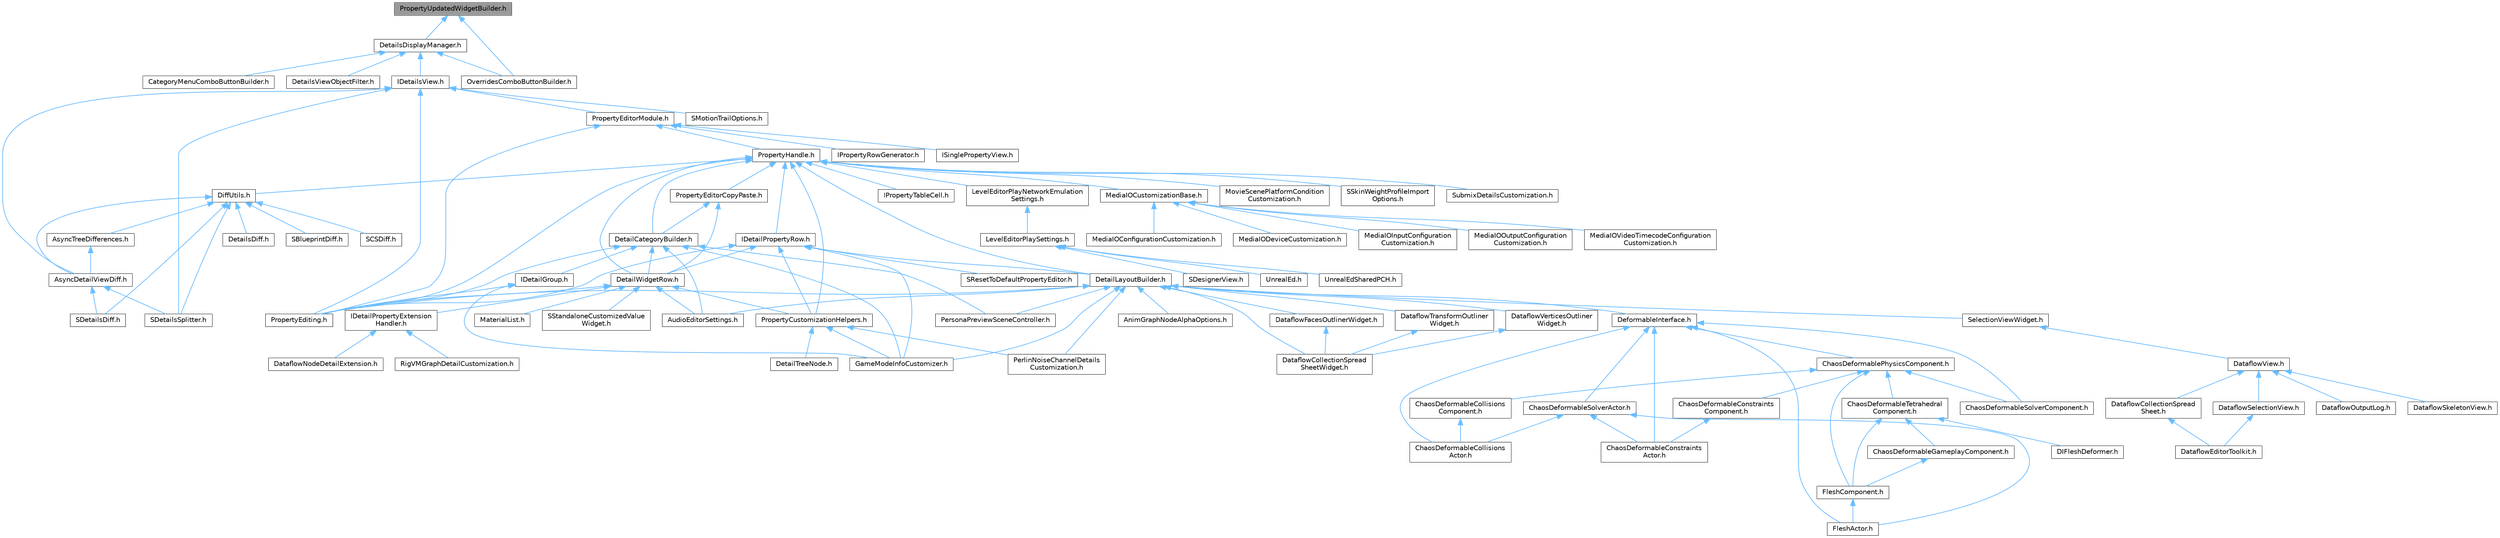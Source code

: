 digraph "PropertyUpdatedWidgetBuilder.h"
{
 // INTERACTIVE_SVG=YES
 // LATEX_PDF_SIZE
  bgcolor="transparent";
  edge [fontname=Helvetica,fontsize=10,labelfontname=Helvetica,labelfontsize=10];
  node [fontname=Helvetica,fontsize=10,shape=box,height=0.2,width=0.4];
  Node1 [id="Node000001",label="PropertyUpdatedWidgetBuilder.h",height=0.2,width=0.4,color="gray40", fillcolor="grey60", style="filled", fontcolor="black",tooltip=" "];
  Node1 -> Node2 [id="edge1_Node000001_Node000002",dir="back",color="steelblue1",style="solid",tooltip=" "];
  Node2 [id="Node000002",label="DetailsDisplayManager.h",height=0.2,width=0.4,color="grey40", fillcolor="white", style="filled",URL="$d3/db6/DetailsDisplayManager_8h.html",tooltip=" "];
  Node2 -> Node3 [id="edge2_Node000002_Node000003",dir="back",color="steelblue1",style="solid",tooltip=" "];
  Node3 [id="Node000003",label="CategoryMenuComboButtonBuilder.h",height=0.2,width=0.4,color="grey40", fillcolor="white", style="filled",URL="$df/d7b/CategoryMenuComboButtonBuilder_8h.html",tooltip=" "];
  Node2 -> Node4 [id="edge3_Node000002_Node000004",dir="back",color="steelblue1",style="solid",tooltip=" "];
  Node4 [id="Node000004",label="DetailsViewObjectFilter.h",height=0.2,width=0.4,color="grey40", fillcolor="white", style="filled",URL="$db/d34/DetailsViewObjectFilter_8h.html",tooltip=" "];
  Node2 -> Node5 [id="edge4_Node000002_Node000005",dir="back",color="steelblue1",style="solid",tooltip=" "];
  Node5 [id="Node000005",label="IDetailsView.h",height=0.2,width=0.4,color="grey40", fillcolor="white", style="filled",URL="$dd/d11/IDetailsView_8h.html",tooltip=" "];
  Node5 -> Node6 [id="edge5_Node000005_Node000006",dir="back",color="steelblue1",style="solid",tooltip=" "];
  Node6 [id="Node000006",label="AsyncDetailViewDiff.h",height=0.2,width=0.4,color="grey40", fillcolor="white", style="filled",URL="$dc/d54/AsyncDetailViewDiff_8h.html",tooltip=" "];
  Node6 -> Node7 [id="edge6_Node000006_Node000007",dir="back",color="steelblue1",style="solid",tooltip=" "];
  Node7 [id="Node000007",label="SDetailsDiff.h",height=0.2,width=0.4,color="grey40", fillcolor="white", style="filled",URL="$da/d09/SDetailsDiff_8h.html",tooltip=" "];
  Node6 -> Node8 [id="edge7_Node000006_Node000008",dir="back",color="steelblue1",style="solid",tooltip=" "];
  Node8 [id="Node000008",label="SDetailsSplitter.h",height=0.2,width=0.4,color="grey40", fillcolor="white", style="filled",URL="$d5/de5/SDetailsSplitter_8h.html",tooltip=" "];
  Node5 -> Node9 [id="edge8_Node000005_Node000009",dir="back",color="steelblue1",style="solid",tooltip=" "];
  Node9 [id="Node000009",label="PropertyEditing.h",height=0.2,width=0.4,color="grey40", fillcolor="white", style="filled",URL="$d9/d30/PropertyEditing_8h.html",tooltip=" "];
  Node5 -> Node10 [id="edge9_Node000005_Node000010",dir="back",color="steelblue1",style="solid",tooltip=" "];
  Node10 [id="Node000010",label="PropertyEditorModule.h",height=0.2,width=0.4,color="grey40", fillcolor="white", style="filled",URL="$d5/d90/PropertyEditorModule_8h.html",tooltip=" "];
  Node10 -> Node11 [id="edge10_Node000010_Node000011",dir="back",color="steelblue1",style="solid",tooltip=" "];
  Node11 [id="Node000011",label="IPropertyRowGenerator.h",height=0.2,width=0.4,color="grey40", fillcolor="white", style="filled",URL="$d0/df2/IPropertyRowGenerator_8h.html",tooltip=" "];
  Node10 -> Node12 [id="edge11_Node000010_Node000012",dir="back",color="steelblue1",style="solid",tooltip=" "];
  Node12 [id="Node000012",label="ISinglePropertyView.h",height=0.2,width=0.4,color="grey40", fillcolor="white", style="filled",URL="$de/d4c/ISinglePropertyView_8h.html",tooltip=" "];
  Node10 -> Node9 [id="edge12_Node000010_Node000009",dir="back",color="steelblue1",style="solid",tooltip=" "];
  Node10 -> Node13 [id="edge13_Node000010_Node000013",dir="back",color="steelblue1",style="solid",tooltip=" "];
  Node13 [id="Node000013",label="PropertyHandle.h",height=0.2,width=0.4,color="grey40", fillcolor="white", style="filled",URL="$d7/d90/PropertyHandle_8h.html",tooltip=" "];
  Node13 -> Node14 [id="edge14_Node000013_Node000014",dir="back",color="steelblue1",style="solid",tooltip=" "];
  Node14 [id="Node000014",label="DetailCategoryBuilder.h",height=0.2,width=0.4,color="grey40", fillcolor="white", style="filled",URL="$d9/de8/DetailCategoryBuilder_8h.html",tooltip=" "];
  Node14 -> Node15 [id="edge15_Node000014_Node000015",dir="back",color="steelblue1",style="solid",tooltip=" "];
  Node15 [id="Node000015",label="AudioEditorSettings.h",height=0.2,width=0.4,color="grey40", fillcolor="white", style="filled",URL="$da/d86/AudioEditorSettings_8h.html",tooltip=" "];
  Node14 -> Node16 [id="edge16_Node000014_Node000016",dir="back",color="steelblue1",style="solid",tooltip=" "];
  Node16 [id="Node000016",label="DetailWidgetRow.h",height=0.2,width=0.4,color="grey40", fillcolor="white", style="filled",URL="$d4/d4d/DetailWidgetRow_8h.html",tooltip=" "];
  Node16 -> Node15 [id="edge17_Node000016_Node000015",dir="back",color="steelblue1",style="solid",tooltip=" "];
  Node16 -> Node17 [id="edge18_Node000016_Node000017",dir="back",color="steelblue1",style="solid",tooltip=" "];
  Node17 [id="Node000017",label="IDetailPropertyExtension\lHandler.h",height=0.2,width=0.4,color="grey40", fillcolor="white", style="filled",URL="$d6/d81/IDetailPropertyExtensionHandler_8h.html",tooltip=" "];
  Node17 -> Node18 [id="edge19_Node000017_Node000018",dir="back",color="steelblue1",style="solid",tooltip=" "];
  Node18 [id="Node000018",label="DataflowNodeDetailExtension.h",height=0.2,width=0.4,color="grey40", fillcolor="white", style="filled",URL="$d5/d08/DataflowNodeDetailExtension_8h.html",tooltip=" "];
  Node17 -> Node19 [id="edge20_Node000017_Node000019",dir="back",color="steelblue1",style="solid",tooltip=" "];
  Node19 [id="Node000019",label="RigVMGraphDetailCustomization.h",height=0.2,width=0.4,color="grey40", fillcolor="white", style="filled",URL="$da/d8c/RigVMGraphDetailCustomization_8h.html",tooltip=" "];
  Node16 -> Node20 [id="edge21_Node000016_Node000020",dir="back",color="steelblue1",style="solid",tooltip=" "];
  Node20 [id="Node000020",label="MaterialList.h",height=0.2,width=0.4,color="grey40", fillcolor="white", style="filled",URL="$df/d0c/MaterialList_8h.html",tooltip=" "];
  Node16 -> Node21 [id="edge22_Node000016_Node000021",dir="back",color="steelblue1",style="solid",tooltip=" "];
  Node21 [id="Node000021",label="PropertyCustomizationHelpers.h",height=0.2,width=0.4,color="grey40", fillcolor="white", style="filled",URL="$d7/dd0/PropertyCustomizationHelpers_8h.html",tooltip=" "];
  Node21 -> Node22 [id="edge23_Node000021_Node000022",dir="back",color="steelblue1",style="solid",tooltip=" "];
  Node22 [id="Node000022",label="DetailTreeNode.h",height=0.2,width=0.4,color="grey40", fillcolor="white", style="filled",URL="$d8/d32/DetailTreeNode_8h.html",tooltip=" "];
  Node21 -> Node23 [id="edge24_Node000021_Node000023",dir="back",color="steelblue1",style="solid",tooltip=" "];
  Node23 [id="Node000023",label="GameModeInfoCustomizer.h",height=0.2,width=0.4,color="grey40", fillcolor="white", style="filled",URL="$d5/df3/GameModeInfoCustomizer_8h.html",tooltip=" "];
  Node21 -> Node24 [id="edge25_Node000021_Node000024",dir="back",color="steelblue1",style="solid",tooltip=" "];
  Node24 [id="Node000024",label="PerlinNoiseChannelDetails\lCustomization.h",height=0.2,width=0.4,color="grey40", fillcolor="white", style="filled",URL="$d6/df3/PerlinNoiseChannelDetailsCustomization_8h.html",tooltip=" "];
  Node16 -> Node9 [id="edge26_Node000016_Node000009",dir="back",color="steelblue1",style="solid",tooltip=" "];
  Node16 -> Node25 [id="edge27_Node000016_Node000025",dir="back",color="steelblue1",style="solid",tooltip=" "];
  Node25 [id="Node000025",label="SStandaloneCustomizedValue\lWidget.h",height=0.2,width=0.4,color="grey40", fillcolor="white", style="filled",URL="$d9/dd7/SStandaloneCustomizedValueWidget_8h.html",tooltip=" "];
  Node14 -> Node23 [id="edge28_Node000014_Node000023",dir="back",color="steelblue1",style="solid",tooltip=" "];
  Node14 -> Node26 [id="edge29_Node000014_Node000026",dir="back",color="steelblue1",style="solid",tooltip=" "];
  Node26 [id="Node000026",label="IDetailGroup.h",height=0.2,width=0.4,color="grey40", fillcolor="white", style="filled",URL="$d2/d7f/IDetailGroup_8h.html",tooltip=" "];
  Node26 -> Node23 [id="edge30_Node000026_Node000023",dir="back",color="steelblue1",style="solid",tooltip=" "];
  Node26 -> Node9 [id="edge31_Node000026_Node000009",dir="back",color="steelblue1",style="solid",tooltip=" "];
  Node14 -> Node27 [id="edge32_Node000014_Node000027",dir="back",color="steelblue1",style="solid",tooltip=" "];
  Node27 [id="Node000027",label="PersonaPreviewSceneController.h",height=0.2,width=0.4,color="grey40", fillcolor="white", style="filled",URL="$df/de2/PersonaPreviewSceneController_8h.html",tooltip=" "];
  Node14 -> Node9 [id="edge33_Node000014_Node000009",dir="back",color="steelblue1",style="solid",tooltip=" "];
  Node13 -> Node28 [id="edge34_Node000013_Node000028",dir="back",color="steelblue1",style="solid",tooltip=" "];
  Node28 [id="Node000028",label="DetailLayoutBuilder.h",height=0.2,width=0.4,color="grey40", fillcolor="white", style="filled",URL="$d1/df5/DetailLayoutBuilder_8h.html",tooltip=" "];
  Node28 -> Node29 [id="edge35_Node000028_Node000029",dir="back",color="steelblue1",style="solid",tooltip=" "];
  Node29 [id="Node000029",label="AnimGraphNodeAlphaOptions.h",height=0.2,width=0.4,color="grey40", fillcolor="white", style="filled",URL="$d6/df6/AnimGraphNodeAlphaOptions_8h.html",tooltip=" "];
  Node28 -> Node15 [id="edge36_Node000028_Node000015",dir="back",color="steelblue1",style="solid",tooltip=" "];
  Node28 -> Node30 [id="edge37_Node000028_Node000030",dir="back",color="steelblue1",style="solid",tooltip=" "];
  Node30 [id="Node000030",label="DataflowCollectionSpread\lSheetWidget.h",height=0.2,width=0.4,color="grey40", fillcolor="white", style="filled",URL="$da/da3/DataflowCollectionSpreadSheetWidget_8h.html",tooltip=" "];
  Node28 -> Node31 [id="edge38_Node000028_Node000031",dir="back",color="steelblue1",style="solid",tooltip=" "];
  Node31 [id="Node000031",label="DataflowFacesOutlinerWidget.h",height=0.2,width=0.4,color="grey40", fillcolor="white", style="filled",URL="$d1/d1c/DataflowFacesOutlinerWidget_8h.html",tooltip=" "];
  Node31 -> Node30 [id="edge39_Node000031_Node000030",dir="back",color="steelblue1",style="solid",tooltip=" "];
  Node28 -> Node32 [id="edge40_Node000028_Node000032",dir="back",color="steelblue1",style="solid",tooltip=" "];
  Node32 [id="Node000032",label="DataflowTransformOutliner\lWidget.h",height=0.2,width=0.4,color="grey40", fillcolor="white", style="filled",URL="$d8/df9/DataflowTransformOutlinerWidget_8h.html",tooltip=" "];
  Node32 -> Node30 [id="edge41_Node000032_Node000030",dir="back",color="steelblue1",style="solid",tooltip=" "];
  Node28 -> Node33 [id="edge42_Node000028_Node000033",dir="back",color="steelblue1",style="solid",tooltip=" "];
  Node33 [id="Node000033",label="DataflowVerticesOutliner\lWidget.h",height=0.2,width=0.4,color="grey40", fillcolor="white", style="filled",URL="$dd/deb/DataflowVerticesOutlinerWidget_8h.html",tooltip=" "];
  Node33 -> Node30 [id="edge43_Node000033_Node000030",dir="back",color="steelblue1",style="solid",tooltip=" "];
  Node28 -> Node34 [id="edge44_Node000028_Node000034",dir="back",color="steelblue1",style="solid",tooltip=" "];
  Node34 [id="Node000034",label="DeformableInterface.h",height=0.2,width=0.4,color="grey40", fillcolor="white", style="filled",URL="$da/d3e/DeformableInterface_8h.html",tooltip=" "];
  Node34 -> Node35 [id="edge45_Node000034_Node000035",dir="back",color="steelblue1",style="solid",tooltip=" "];
  Node35 [id="Node000035",label="ChaosDeformableCollisions\lActor.h",height=0.2,width=0.4,color="grey40", fillcolor="white", style="filled",URL="$d2/dce/ChaosDeformableCollisionsActor_8h.html",tooltip=" "];
  Node34 -> Node36 [id="edge46_Node000034_Node000036",dir="back",color="steelblue1",style="solid",tooltip=" "];
  Node36 [id="Node000036",label="ChaosDeformableConstraints\lActor.h",height=0.2,width=0.4,color="grey40", fillcolor="white", style="filled",URL="$d0/dd2/ChaosDeformableConstraintsActor_8h.html",tooltip=" "];
  Node34 -> Node37 [id="edge47_Node000034_Node000037",dir="back",color="steelblue1",style="solid",tooltip=" "];
  Node37 [id="Node000037",label="ChaosDeformablePhysicsComponent.h",height=0.2,width=0.4,color="grey40", fillcolor="white", style="filled",URL="$d3/da9/ChaosDeformablePhysicsComponent_8h.html",tooltip=" "];
  Node37 -> Node38 [id="edge48_Node000037_Node000038",dir="back",color="steelblue1",style="solid",tooltip=" "];
  Node38 [id="Node000038",label="ChaosDeformableCollisions\lComponent.h",height=0.2,width=0.4,color="grey40", fillcolor="white", style="filled",URL="$d3/da7/ChaosDeformableCollisionsComponent_8h.html",tooltip=" "];
  Node38 -> Node35 [id="edge49_Node000038_Node000035",dir="back",color="steelblue1",style="solid",tooltip=" "];
  Node37 -> Node39 [id="edge50_Node000037_Node000039",dir="back",color="steelblue1",style="solid",tooltip=" "];
  Node39 [id="Node000039",label="ChaosDeformableConstraints\lComponent.h",height=0.2,width=0.4,color="grey40", fillcolor="white", style="filled",URL="$d9/df8/ChaosDeformableConstraintsComponent_8h.html",tooltip=" "];
  Node39 -> Node36 [id="edge51_Node000039_Node000036",dir="back",color="steelblue1",style="solid",tooltip=" "];
  Node37 -> Node40 [id="edge52_Node000037_Node000040",dir="back",color="steelblue1",style="solid",tooltip=" "];
  Node40 [id="Node000040",label="ChaosDeformableSolverComponent.h",height=0.2,width=0.4,color="grey40", fillcolor="white", style="filled",URL="$dd/df6/ChaosDeformableSolverComponent_8h.html",tooltip=" "];
  Node37 -> Node41 [id="edge53_Node000037_Node000041",dir="back",color="steelblue1",style="solid",tooltip=" "];
  Node41 [id="Node000041",label="ChaosDeformableTetrahedral\lComponent.h",height=0.2,width=0.4,color="grey40", fillcolor="white", style="filled",URL="$d3/db3/ChaosDeformableTetrahedralComponent_8h.html",tooltip=" "];
  Node41 -> Node42 [id="edge54_Node000041_Node000042",dir="back",color="steelblue1",style="solid",tooltip=" "];
  Node42 [id="Node000042",label="ChaosDeformableGameplayComponent.h",height=0.2,width=0.4,color="grey40", fillcolor="white", style="filled",URL="$d4/de0/ChaosDeformableGameplayComponent_8h.html",tooltip=" "];
  Node42 -> Node43 [id="edge55_Node000042_Node000043",dir="back",color="steelblue1",style="solid",tooltip=" "];
  Node43 [id="Node000043",label="FleshComponent.h",height=0.2,width=0.4,color="grey40", fillcolor="white", style="filled",URL="$d0/d29/FleshComponent_8h.html",tooltip=" "];
  Node43 -> Node44 [id="edge56_Node000043_Node000044",dir="back",color="steelblue1",style="solid",tooltip=" "];
  Node44 [id="Node000044",label="FleshActor.h",height=0.2,width=0.4,color="grey40", fillcolor="white", style="filled",URL="$d1/d7e/FleshActor_8h.html",tooltip=" "];
  Node41 -> Node45 [id="edge57_Node000041_Node000045",dir="back",color="steelblue1",style="solid",tooltip=" "];
  Node45 [id="Node000045",label="DIFleshDeformer.h",height=0.2,width=0.4,color="grey40", fillcolor="white", style="filled",URL="$d6/d60/DIFleshDeformer_8h.html",tooltip=" "];
  Node41 -> Node43 [id="edge58_Node000041_Node000043",dir="back",color="steelblue1",style="solid",tooltip=" "];
  Node37 -> Node43 [id="edge59_Node000037_Node000043",dir="back",color="steelblue1",style="solid",tooltip=" "];
  Node34 -> Node46 [id="edge60_Node000034_Node000046",dir="back",color="steelblue1",style="solid",tooltip=" "];
  Node46 [id="Node000046",label="ChaosDeformableSolverActor.h",height=0.2,width=0.4,color="grey40", fillcolor="white", style="filled",URL="$d2/de9/ChaosDeformableSolverActor_8h.html",tooltip=" "];
  Node46 -> Node35 [id="edge61_Node000046_Node000035",dir="back",color="steelblue1",style="solid",tooltip=" "];
  Node46 -> Node36 [id="edge62_Node000046_Node000036",dir="back",color="steelblue1",style="solid",tooltip=" "];
  Node46 -> Node44 [id="edge63_Node000046_Node000044",dir="back",color="steelblue1",style="solid",tooltip=" "];
  Node34 -> Node40 [id="edge64_Node000034_Node000040",dir="back",color="steelblue1",style="solid",tooltip=" "];
  Node34 -> Node44 [id="edge65_Node000034_Node000044",dir="back",color="steelblue1",style="solid",tooltip=" "];
  Node28 -> Node23 [id="edge66_Node000028_Node000023",dir="back",color="steelblue1",style="solid",tooltip=" "];
  Node28 -> Node24 [id="edge67_Node000028_Node000024",dir="back",color="steelblue1",style="solid",tooltip=" "];
  Node28 -> Node27 [id="edge68_Node000028_Node000027",dir="back",color="steelblue1",style="solid",tooltip=" "];
  Node28 -> Node9 [id="edge69_Node000028_Node000009",dir="back",color="steelblue1",style="solid",tooltip=" "];
  Node28 -> Node47 [id="edge70_Node000028_Node000047",dir="back",color="steelblue1",style="solid",tooltip=" "];
  Node47 [id="Node000047",label="SelectionViewWidget.h",height=0.2,width=0.4,color="grey40", fillcolor="white", style="filled",URL="$dc/db5/SelectionViewWidget_8h.html",tooltip=" "];
  Node47 -> Node48 [id="edge71_Node000047_Node000048",dir="back",color="steelblue1",style="solid",tooltip=" "];
  Node48 [id="Node000048",label="DataflowView.h",height=0.2,width=0.4,color="grey40", fillcolor="white", style="filled",URL="$d4/d2e/DataflowView_8h.html",tooltip=" "];
  Node48 -> Node49 [id="edge72_Node000048_Node000049",dir="back",color="steelblue1",style="solid",tooltip=" "];
  Node49 [id="Node000049",label="DataflowCollectionSpread\lSheet.h",height=0.2,width=0.4,color="grey40", fillcolor="white", style="filled",URL="$da/da7/DataflowCollectionSpreadSheet_8h.html",tooltip=" "];
  Node49 -> Node50 [id="edge73_Node000049_Node000050",dir="back",color="steelblue1",style="solid",tooltip=" "];
  Node50 [id="Node000050",label="DataflowEditorToolkit.h",height=0.2,width=0.4,color="grey40", fillcolor="white", style="filled",URL="$d8/d80/DataflowEditorToolkit_8h.html",tooltip=" "];
  Node48 -> Node51 [id="edge74_Node000048_Node000051",dir="back",color="steelblue1",style="solid",tooltip=" "];
  Node51 [id="Node000051",label="DataflowOutputLog.h",height=0.2,width=0.4,color="grey40", fillcolor="white", style="filled",URL="$df/d1e/DataflowOutputLog_8h.html",tooltip=" "];
  Node48 -> Node52 [id="edge75_Node000048_Node000052",dir="back",color="steelblue1",style="solid",tooltip=" "];
  Node52 [id="Node000052",label="DataflowSelectionView.h",height=0.2,width=0.4,color="grey40", fillcolor="white", style="filled",URL="$d6/d34/DataflowSelectionView_8h.html",tooltip=" "];
  Node52 -> Node50 [id="edge76_Node000052_Node000050",dir="back",color="steelblue1",style="solid",tooltip=" "];
  Node48 -> Node53 [id="edge77_Node000048_Node000053",dir="back",color="steelblue1",style="solid",tooltip=" "];
  Node53 [id="Node000053",label="DataflowSkeletonView.h",height=0.2,width=0.4,color="grey40", fillcolor="white", style="filled",URL="$d7/df7/DataflowSkeletonView_8h.html",tooltip=" "];
  Node13 -> Node16 [id="edge78_Node000013_Node000016",dir="back",color="steelblue1",style="solid",tooltip=" "];
  Node13 -> Node54 [id="edge79_Node000013_Node000054",dir="back",color="steelblue1",style="solid",tooltip=" "];
  Node54 [id="Node000054",label="DiffUtils.h",height=0.2,width=0.4,color="grey40", fillcolor="white", style="filled",URL="$d4/d91/DiffUtils_8h.html",tooltip=" "];
  Node54 -> Node6 [id="edge80_Node000054_Node000006",dir="back",color="steelblue1",style="solid",tooltip=" "];
  Node54 -> Node55 [id="edge81_Node000054_Node000055",dir="back",color="steelblue1",style="solid",tooltip=" "];
  Node55 [id="Node000055",label="AsyncTreeDifferences.h",height=0.2,width=0.4,color="grey40", fillcolor="white", style="filled",URL="$dd/d63/AsyncTreeDifferences_8h.html",tooltip=" "];
  Node55 -> Node6 [id="edge82_Node000055_Node000006",dir="back",color="steelblue1",style="solid",tooltip=" "];
  Node54 -> Node56 [id="edge83_Node000054_Node000056",dir="back",color="steelblue1",style="solid",tooltip=" "];
  Node56 [id="Node000056",label="DetailsDiff.h",height=0.2,width=0.4,color="grey40", fillcolor="white", style="filled",URL="$de/dfc/DetailsDiff_8h.html",tooltip=" "];
  Node54 -> Node57 [id="edge84_Node000054_Node000057",dir="back",color="steelblue1",style="solid",tooltip=" "];
  Node57 [id="Node000057",label="SBlueprintDiff.h",height=0.2,width=0.4,color="grey40", fillcolor="white", style="filled",URL="$de/d6d/SBlueprintDiff_8h.html",tooltip=" "];
  Node54 -> Node58 [id="edge85_Node000054_Node000058",dir="back",color="steelblue1",style="solid",tooltip=" "];
  Node58 [id="Node000058",label="SCSDiff.h",height=0.2,width=0.4,color="grey40", fillcolor="white", style="filled",URL="$da/dc5/SCSDiff_8h.html",tooltip=" "];
  Node54 -> Node7 [id="edge86_Node000054_Node000007",dir="back",color="steelblue1",style="solid",tooltip=" "];
  Node54 -> Node8 [id="edge87_Node000054_Node000008",dir="back",color="steelblue1",style="solid",tooltip=" "];
  Node13 -> Node59 [id="edge88_Node000013_Node000059",dir="back",color="steelblue1",style="solid",tooltip=" "];
  Node59 [id="Node000059",label="IDetailPropertyRow.h",height=0.2,width=0.4,color="grey40", fillcolor="white", style="filled",URL="$de/d40/IDetailPropertyRow_8h.html",tooltip=" "];
  Node59 -> Node28 [id="edge89_Node000059_Node000028",dir="back",color="steelblue1",style="solid",tooltip=" "];
  Node59 -> Node16 [id="edge90_Node000059_Node000016",dir="back",color="steelblue1",style="solid",tooltip=" "];
  Node59 -> Node23 [id="edge91_Node000059_Node000023",dir="back",color="steelblue1",style="solid",tooltip=" "];
  Node59 -> Node21 [id="edge92_Node000059_Node000021",dir="back",color="steelblue1",style="solid",tooltip=" "];
  Node59 -> Node9 [id="edge93_Node000059_Node000009",dir="back",color="steelblue1",style="solid",tooltip=" "];
  Node59 -> Node60 [id="edge94_Node000059_Node000060",dir="back",color="steelblue1",style="solid",tooltip=" "];
  Node60 [id="Node000060",label="SResetToDefaultPropertyEditor.h",height=0.2,width=0.4,color="grey40", fillcolor="white", style="filled",URL="$d5/d3b/SResetToDefaultPropertyEditor_8h.html",tooltip=" "];
  Node13 -> Node61 [id="edge95_Node000013_Node000061",dir="back",color="steelblue1",style="solid",tooltip=" "];
  Node61 [id="Node000061",label="IPropertyTableCell.h",height=0.2,width=0.4,color="grey40", fillcolor="white", style="filled",URL="$d1/dbb/IPropertyTableCell_8h.html",tooltip=" "];
  Node13 -> Node62 [id="edge96_Node000013_Node000062",dir="back",color="steelblue1",style="solid",tooltip=" "];
  Node62 [id="Node000062",label="LevelEditorPlayNetworkEmulation\lSettings.h",height=0.2,width=0.4,color="grey40", fillcolor="white", style="filled",URL="$d4/d35/LevelEditorPlayNetworkEmulationSettings_8h.html",tooltip=" "];
  Node62 -> Node63 [id="edge97_Node000062_Node000063",dir="back",color="steelblue1",style="solid",tooltip=" "];
  Node63 [id="Node000063",label="LevelEditorPlaySettings.h",height=0.2,width=0.4,color="grey40", fillcolor="white", style="filled",URL="$d4/d3b/LevelEditorPlaySettings_8h.html",tooltip=" "];
  Node63 -> Node64 [id="edge98_Node000063_Node000064",dir="back",color="steelblue1",style="solid",tooltip=" "];
  Node64 [id="Node000064",label="SDesignerView.h",height=0.2,width=0.4,color="grey40", fillcolor="white", style="filled",URL="$d2/d14/SDesignerView_8h.html",tooltip=" "];
  Node63 -> Node65 [id="edge99_Node000063_Node000065",dir="back",color="steelblue1",style="solid",tooltip=" "];
  Node65 [id="Node000065",label="UnrealEd.h",height=0.2,width=0.4,color="grey40", fillcolor="white", style="filled",URL="$d2/d5f/UnrealEd_8h.html",tooltip=" "];
  Node63 -> Node66 [id="edge100_Node000063_Node000066",dir="back",color="steelblue1",style="solid",tooltip=" "];
  Node66 [id="Node000066",label="UnrealEdSharedPCH.h",height=0.2,width=0.4,color="grey40", fillcolor="white", style="filled",URL="$d1/de6/UnrealEdSharedPCH_8h.html",tooltip=" "];
  Node13 -> Node67 [id="edge101_Node000013_Node000067",dir="back",color="steelblue1",style="solid",tooltip=" "];
  Node67 [id="Node000067",label="MediaIOCustomizationBase.h",height=0.2,width=0.4,color="grey40", fillcolor="white", style="filled",URL="$d2/dd0/MediaIOCustomizationBase_8h.html",tooltip=" "];
  Node67 -> Node68 [id="edge102_Node000067_Node000068",dir="back",color="steelblue1",style="solid",tooltip=" "];
  Node68 [id="Node000068",label="MediaIOConfigurationCustomization.h",height=0.2,width=0.4,color="grey40", fillcolor="white", style="filled",URL="$d8/d5e/MediaIOConfigurationCustomization_8h.html",tooltip=" "];
  Node67 -> Node69 [id="edge103_Node000067_Node000069",dir="back",color="steelblue1",style="solid",tooltip=" "];
  Node69 [id="Node000069",label="MediaIODeviceCustomization.h",height=0.2,width=0.4,color="grey40", fillcolor="white", style="filled",URL="$dc/ded/MediaIODeviceCustomization_8h.html",tooltip=" "];
  Node67 -> Node70 [id="edge104_Node000067_Node000070",dir="back",color="steelblue1",style="solid",tooltip=" "];
  Node70 [id="Node000070",label="MediaIOInputConfiguration\lCustomization.h",height=0.2,width=0.4,color="grey40", fillcolor="white", style="filled",URL="$db/da1/MediaIOInputConfigurationCustomization_8h.html",tooltip=" "];
  Node67 -> Node71 [id="edge105_Node000067_Node000071",dir="back",color="steelblue1",style="solid",tooltip=" "];
  Node71 [id="Node000071",label="MediaIOOutputConfiguration\lCustomization.h",height=0.2,width=0.4,color="grey40", fillcolor="white", style="filled",URL="$d2/d1f/MediaIOOutputConfigurationCustomization_8h.html",tooltip=" "];
  Node67 -> Node72 [id="edge106_Node000067_Node000072",dir="back",color="steelblue1",style="solid",tooltip=" "];
  Node72 [id="Node000072",label="MediaIOVideoTimecodeConfiguration\lCustomization.h",height=0.2,width=0.4,color="grey40", fillcolor="white", style="filled",URL="$d8/d72/MediaIOVideoTimecodeConfigurationCustomization_8h.html",tooltip=" "];
  Node13 -> Node73 [id="edge107_Node000013_Node000073",dir="back",color="steelblue1",style="solid",tooltip=" "];
  Node73 [id="Node000073",label="MovieScenePlatformCondition\lCustomization.h",height=0.2,width=0.4,color="grey40", fillcolor="white", style="filled",URL="$d3/d92/MovieScenePlatformConditionCustomization_8h.html",tooltip=" "];
  Node13 -> Node21 [id="edge108_Node000013_Node000021",dir="back",color="steelblue1",style="solid",tooltip=" "];
  Node13 -> Node9 [id="edge109_Node000013_Node000009",dir="back",color="steelblue1",style="solid",tooltip=" "];
  Node13 -> Node74 [id="edge110_Node000013_Node000074",dir="back",color="steelblue1",style="solid",tooltip=" "];
  Node74 [id="Node000074",label="PropertyEditorCopyPaste.h",height=0.2,width=0.4,color="grey40", fillcolor="white", style="filled",URL="$d2/de2/PropertyEditorCopyPaste_8h.html",tooltip=" "];
  Node74 -> Node14 [id="edge111_Node000074_Node000014",dir="back",color="steelblue1",style="solid",tooltip=" "];
  Node74 -> Node16 [id="edge112_Node000074_Node000016",dir="back",color="steelblue1",style="solid",tooltip=" "];
  Node13 -> Node75 [id="edge113_Node000013_Node000075",dir="back",color="steelblue1",style="solid",tooltip=" "];
  Node75 [id="Node000075",label="SSkinWeightProfileImport\lOptions.h",height=0.2,width=0.4,color="grey40", fillcolor="white", style="filled",URL="$d9/d21/SSkinWeightProfileImportOptions_8h.html",tooltip=" "];
  Node13 -> Node76 [id="edge114_Node000013_Node000076",dir="back",color="steelblue1",style="solid",tooltip=" "];
  Node76 [id="Node000076",label="SubmixDetailsCustomization.h",height=0.2,width=0.4,color="grey40", fillcolor="white", style="filled",URL="$d8/d24/SubmixDetailsCustomization_8h.html",tooltip=" "];
  Node5 -> Node8 [id="edge115_Node000005_Node000008",dir="back",color="steelblue1",style="solid",tooltip=" "];
  Node5 -> Node77 [id="edge116_Node000005_Node000077",dir="back",color="steelblue1",style="solid",tooltip=" "];
  Node77 [id="Node000077",label="SMotionTrailOptions.h",height=0.2,width=0.4,color="grey40", fillcolor="white", style="filled",URL="$d2/d53/SMotionTrailOptions_8h.html",tooltip=" "];
  Node2 -> Node78 [id="edge117_Node000002_Node000078",dir="back",color="steelblue1",style="solid",tooltip=" "];
  Node78 [id="Node000078",label="OverridesComboButtonBuilder.h",height=0.2,width=0.4,color="grey40", fillcolor="white", style="filled",URL="$d5/dac/OverridesComboButtonBuilder_8h.html",tooltip=" "];
  Node1 -> Node78 [id="edge118_Node000001_Node000078",dir="back",color="steelblue1",style="solid",tooltip=" "];
}
